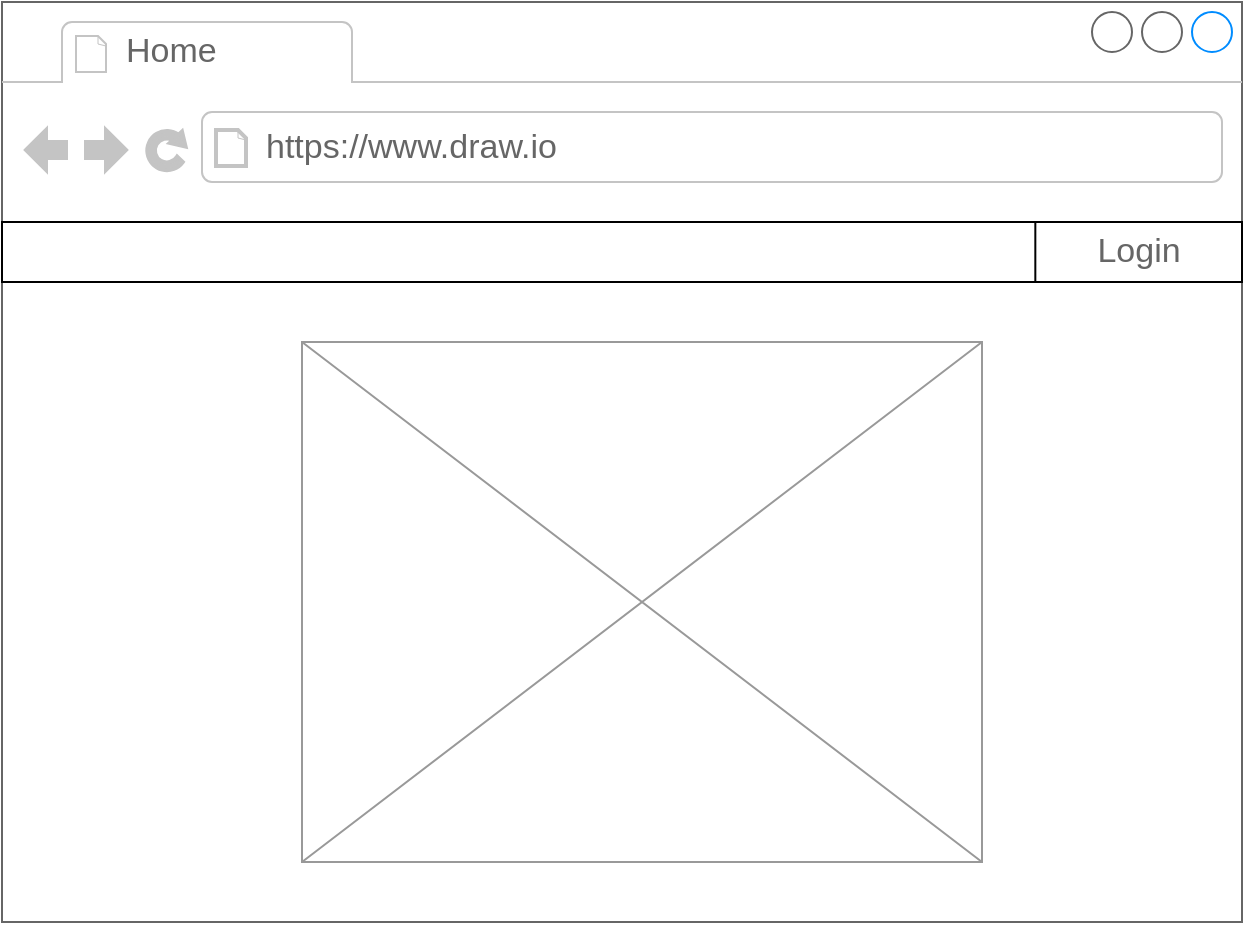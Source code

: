 <mxfile version="13.0.1" type="device" pages="2"><diagram id="9v8Xil9i6hXxoS_Y3FH9" name="P1 Home"><mxGraphModel dx="1102" dy="815" grid="1" gridSize="10" guides="1" tooltips="1" connect="1" arrows="1" fold="1" page="1" pageScale="1" pageWidth="827" pageHeight="1169" math="0" shadow="0"><root><mxCell id="0"/><mxCell id="1" parent="0"/><mxCell id="cZjlxTvpaBPwiXI1VFqJ-1" value="" style="strokeWidth=1;shadow=0;dashed=0;align=center;html=1;shape=mxgraph.mockup.containers.browserWindow;rSize=0;strokeColor=#666666;strokeColor2=#008cff;strokeColor3=#c4c4c4;mainText=,;recursiveResize=0;" vertex="1" parent="1"><mxGeometry x="140" y="230" width="620" height="460" as="geometry"/></mxCell><mxCell id="cZjlxTvpaBPwiXI1VFqJ-2" value="Home" style="strokeWidth=1;shadow=0;dashed=0;align=center;html=1;shape=mxgraph.mockup.containers.anchor;fontSize=17;fontColor=#666666;align=left;" vertex="1" parent="cZjlxTvpaBPwiXI1VFqJ-1"><mxGeometry x="60" y="12" width="110" height="26" as="geometry"/></mxCell><mxCell id="cZjlxTvpaBPwiXI1VFqJ-3" value="https://www.draw.io" style="strokeWidth=1;shadow=0;dashed=0;align=center;html=1;shape=mxgraph.mockup.containers.anchor;rSize=0;fontSize=17;fontColor=#666666;align=left;" vertex="1" parent="cZjlxTvpaBPwiXI1VFqJ-1"><mxGeometry x="130" y="60" width="250" height="26" as="geometry"/></mxCell><mxCell id="cZjlxTvpaBPwiXI1VFqJ-9" value="" style="strokeWidth=1;shadow=0;dashed=0;align=center;html=1;shape=mxgraph.mockup.forms.rrect;rSize=0;strokeColor=#000000;fillColor=none;" vertex="1" parent="cZjlxTvpaBPwiXI1VFqJ-1"><mxGeometry y="110" width="620" height="30" as="geometry"/></mxCell><mxCell id="cZjlxTvpaBPwiXI1VFqJ-10" value="" style="strokeColor=none;fillColor=none;gradientColor=inherit;strokeWidth=1;shadow=0;dashed=0;align=center;html=1;shape=mxgraph.mockup.forms.rrect;rSize=0;fontSize=17;fontColor=#666666;" vertex="1" parent="cZjlxTvpaBPwiXI1VFqJ-9"><mxGeometry width="103.333" height="30" as="geometry"/></mxCell><mxCell id="cZjlxTvpaBPwiXI1VFqJ-12" value="" style="strokeColor=none;fillColor=none;gradientColor=inherit;strokeWidth=0;shadow=0;dashed=0;align=center;html=1;shape=mxgraph.mockup.forms.rrect;rSize=0;fontSize=17;fontColor=#666666;" vertex="1" parent="cZjlxTvpaBPwiXI1VFqJ-9"><mxGeometry x="206.667" width="103.333" height="30" as="geometry"/></mxCell><mxCell id="cZjlxTvpaBPwiXI1VFqJ-13" value="" style="strokeColor=none;fillColor=none;gradientColor=inherit;strokeWidth=0;shadow=0;dashed=0;align=center;html=1;shape=mxgraph.mockup.forms.rrect;rSize=0;fontSize=17;fontColor=#666666;" vertex="1" parent="cZjlxTvpaBPwiXI1VFqJ-9"><mxGeometry x="310" width="103.333" height="30" as="geometry"/></mxCell><mxCell id="cZjlxTvpaBPwiXI1VFqJ-14" value="" style="strokeColor=none;fillColor=none;gradientColor=inherit;strokeWidth=0;shadow=0;dashed=0;align=center;html=1;shape=mxgraph.mockup.forms.rrect;rSize=0;fontSize=17;fontColor=#666666;" vertex="1" parent="cZjlxTvpaBPwiXI1VFqJ-9"><mxGeometry x="413.333" width="103.333" height="30" as="geometry"/></mxCell><mxCell id="cZjlxTvpaBPwiXI1VFqJ-15" value="Login" style="strokeColor=inherit;fillColor=inherit;gradientColor=inherit;strokeWidth=1;shadow=0;dashed=0;align=center;html=1;shape=mxgraph.mockup.forms.rrect;rSize=0;fontSize=17;fontColor=#666666;" vertex="1" parent="cZjlxTvpaBPwiXI1VFqJ-9"><mxGeometry x="516.667" width="103.333" height="30" as="geometry"/></mxCell><mxCell id="cZjlxTvpaBPwiXI1VFqJ-16" value="" style="verticalLabelPosition=bottom;shadow=0;dashed=0;align=center;html=1;verticalAlign=top;strokeWidth=1;shape=mxgraph.mockup.graphics.simpleIcon;strokeColor=#999999;fillColor=none;" vertex="1" parent="cZjlxTvpaBPwiXI1VFqJ-1"><mxGeometry x="150" y="170" width="340" height="260" as="geometry"/></mxCell></root></mxGraphModel></diagram><diagram id="li8bNhAZgVuCuNwG8sA1" name="P2 Login"><mxGraphModel dx="1102" dy="815" grid="1" gridSize="10" guides="1" tooltips="1" connect="1" arrows="1" fold="1" page="1" pageScale="1" pageWidth="850" pageHeight="1100" math="0" shadow="0"><root><mxCell id="fqc8spr30Z6uutLrpXwl-0"/><mxCell id="fqc8spr30Z6uutLrpXwl-1" parent="fqc8spr30Z6uutLrpXwl-0"/><mxCell id="fqc8spr30Z6uutLrpXwl-2" value="" style="strokeWidth=1;shadow=0;dashed=0;align=center;html=1;shape=mxgraph.mockup.containers.rrect;rSize=0;strokeColor=#666666;fontColor=#666666;fontSize=17;verticalAlign=top;whiteSpace=wrap;fillColor=#ffffff;spacingTop=32;" vertex="1" parent="fqc8spr30Z6uutLrpXwl-1"><mxGeometry x="230" y="180" width="390" height="210" as="geometry"/></mxCell><mxCell id="fqc8spr30Z6uutLrpXwl-3" value="Login" style="strokeWidth=1;shadow=0;dashed=0;align=center;html=1;shape=mxgraph.mockup.containers.rrect;rSize=0;fontSize=17;fontColor=#666666;strokeColor=#666666;align=left;spacingLeft=8;fillColor=none;resizeWidth=1;" vertex="1" parent="fqc8spr30Z6uutLrpXwl-2"><mxGeometry width="390.0" height="30" relative="1" as="geometry"/></mxCell><mxCell id="fqc8spr30Z6uutLrpXwl-4" value="" style="shape=ellipse;strokeColor=#008cff;resizable=0;fillColor=none;html=1;" vertex="1" parent="fqc8spr30Z6uutLrpXwl-3"><mxGeometry x="1" y="0.5" width="20" height="20" relative="1" as="geometry"><mxPoint x="-25" y="-10" as="offset"/></mxGeometry></mxCell><mxCell id="fqc8spr30Z6uutLrpXwl-5" value="Cancel" style="strokeWidth=1;shadow=0;dashed=0;align=center;html=1;shape=mxgraph.mockup.containers.rrect;rSize=0;fontSize=16;fontColor=#666666;strokeColor=#c4c4c4;whiteSpace=wrap;fillColor=none;" vertex="1" parent="fqc8spr30Z6uutLrpXwl-2"><mxGeometry x="0.25" y="1" width="90" height="25" relative="1" as="geometry"><mxPoint x="-45" y="-33" as="offset"/></mxGeometry></mxCell><mxCell id="fqc8spr30Z6uutLrpXwl-6" value="OK" style="strokeWidth=1;shadow=0;dashed=0;align=center;html=1;shape=mxgraph.mockup.containers.rrect;rSize=0;fontSize=16;fontColor=#666666;strokeColor=#c4c4c4;whiteSpace=wrap;fillColor=none;" vertex="1" parent="fqc8spr30Z6uutLrpXwl-2"><mxGeometry x="0.75" y="1" width="90" height="25" relative="1" as="geometry"><mxPoint x="-45" y="-33" as="offset"/></mxGeometry></mxCell><mxCell id="fqc8spr30Z6uutLrpXwl-8" value="&lt;b&gt;&lt;font face=&quot;Verdana&quot; style=&quot;font-size: 14px&quot;&gt;Email:&lt;/font&gt;&lt;/b&gt;" style="text;html=1;strokeColor=none;fillColor=none;align=right;verticalAlign=middle;whiteSpace=wrap;rounded=0;" vertex="1" parent="fqc8spr30Z6uutLrpXwl-2"><mxGeometry x="50" y="60" width="90" height="22.5" as="geometry"/></mxCell><mxCell id="fqc8spr30Z6uutLrpXwl-10" value="&lt;b&gt;&lt;font face=&quot;Verdana&quot; style=&quot;font-size: 14px&quot;&gt;Parola:&lt;/font&gt;&lt;/b&gt;" style="text;html=1;strokeColor=none;fillColor=none;align=right;verticalAlign=middle;whiteSpace=wrap;rounded=0;" vertex="1" parent="fqc8spr30Z6uutLrpXwl-2"><mxGeometry x="60" y="90" width="90" height="22.5" as="geometry"/></mxCell><mxCell id="fqc8spr30Z6uutLrpXwl-11" value="" style="strokeWidth=1;shadow=0;dashed=0;align=center;html=1;shape=mxgraph.mockup.forms.pwField;strokeColor=#999999;mainText=;align=left;fontColor=#666666;fontSize=17;spacingLeft=3;fillColor=none;" vertex="1" parent="fqc8spr30Z6uutLrpXwl-2"><mxGeometry x="150" y="90" width="150" height="22.5" as="geometry"/></mxCell><mxCell id="fqc8spr30Z6uutLrpXwl-7" value="" style="strokeWidth=1;shadow=0;dashed=0;align=center;html=1;shape=mxgraph.mockup.forms.pwField;strokeColor=#999999;mainText=;align=left;fontColor=#666666;fontSize=17;spacingLeft=3;fillColor=none;" vertex="1" parent="fqc8spr30Z6uutLrpXwl-2"><mxGeometry x="150" y="60" width="150" height="22.5" as="geometry"/></mxCell></root></mxGraphModel></diagram></mxfile>